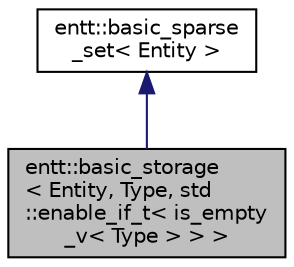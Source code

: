 digraph "entt::basic_storage&lt; Entity, Type, std::enable_if_t&lt; is_empty_v&lt; Type &gt; &gt; &gt;"
{
 // LATEX_PDF_SIZE
  edge [fontname="Helvetica",fontsize="10",labelfontname="Helvetica",labelfontsize="10"];
  node [fontname="Helvetica",fontsize="10",shape=record];
  Node1 [label="entt::basic_storage\l\< Entity, Type, std\l::enable_if_t\< is_empty\l_v\< Type \> \> \>",height=0.2,width=0.4,color="black", fillcolor="grey75", style="filled", fontcolor="black",tooltip="Basic storage implementation."];
  Node2 -> Node1 [dir="back",color="midnightblue",fontsize="10",style="solid"];
  Node2 [label="entt::basic_sparse\l_set\< Entity \>",height=0.2,width=0.4,color="black", fillcolor="white", style="filled",URL="$classentt_1_1basic__sparse__set.html",tooltip="Basic sparse set implementation."];
}

